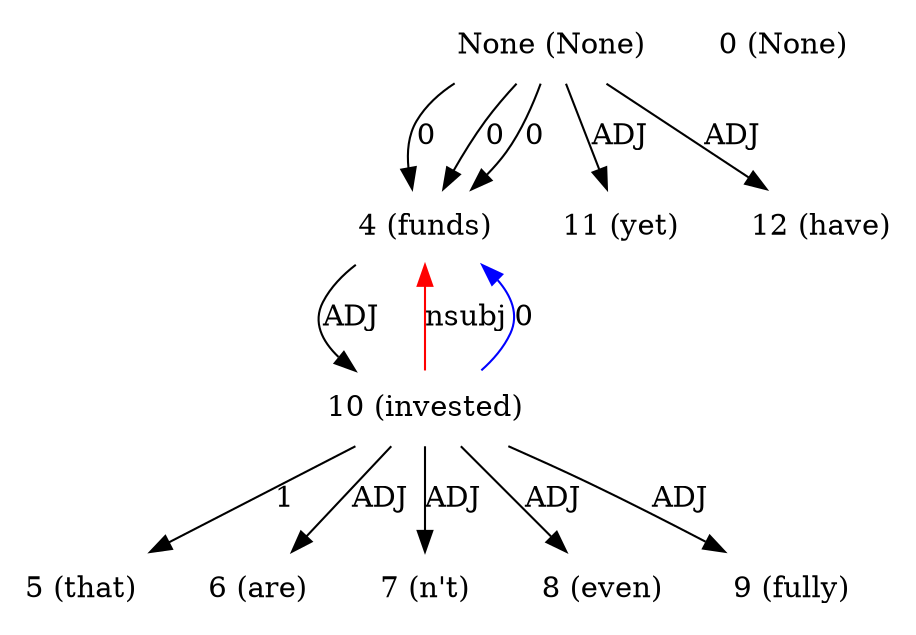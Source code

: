 digraph G{
edge [dir=forward]
node [shape=plaintext]

None [label="None (None)"]
None -> 4 [label="0"]
None [label="None (None)"]
None -> 4 [label="0"]
None [label="None (None)"]
None -> 4 [label="0"]
None -> 11 [label="ADJ"]
None -> 12 [label="ADJ"]
0 [label="0 (None)"]
4 [label="4 (funds)"]
4 -> 10 [label="ADJ"]
10 -> 4 [label="nsubj", color="red"]
5 [label="5 (that)"]
6 [label="6 (are)"]
7 [label="7 (n't)"]
8 [label="8 (even)"]
9 [label="9 (fully)"]
10 [label="10 (invested)"]
10 -> 5 [label="1"]
10 -> 4 [label="0", color="blue"]
10 -> 6 [label="ADJ"]
10 -> 7 [label="ADJ"]
10 -> 8 [label="ADJ"]
10 -> 9 [label="ADJ"]
11 [label="11 (yet)"]
12 [label="12 (have)"]
}
